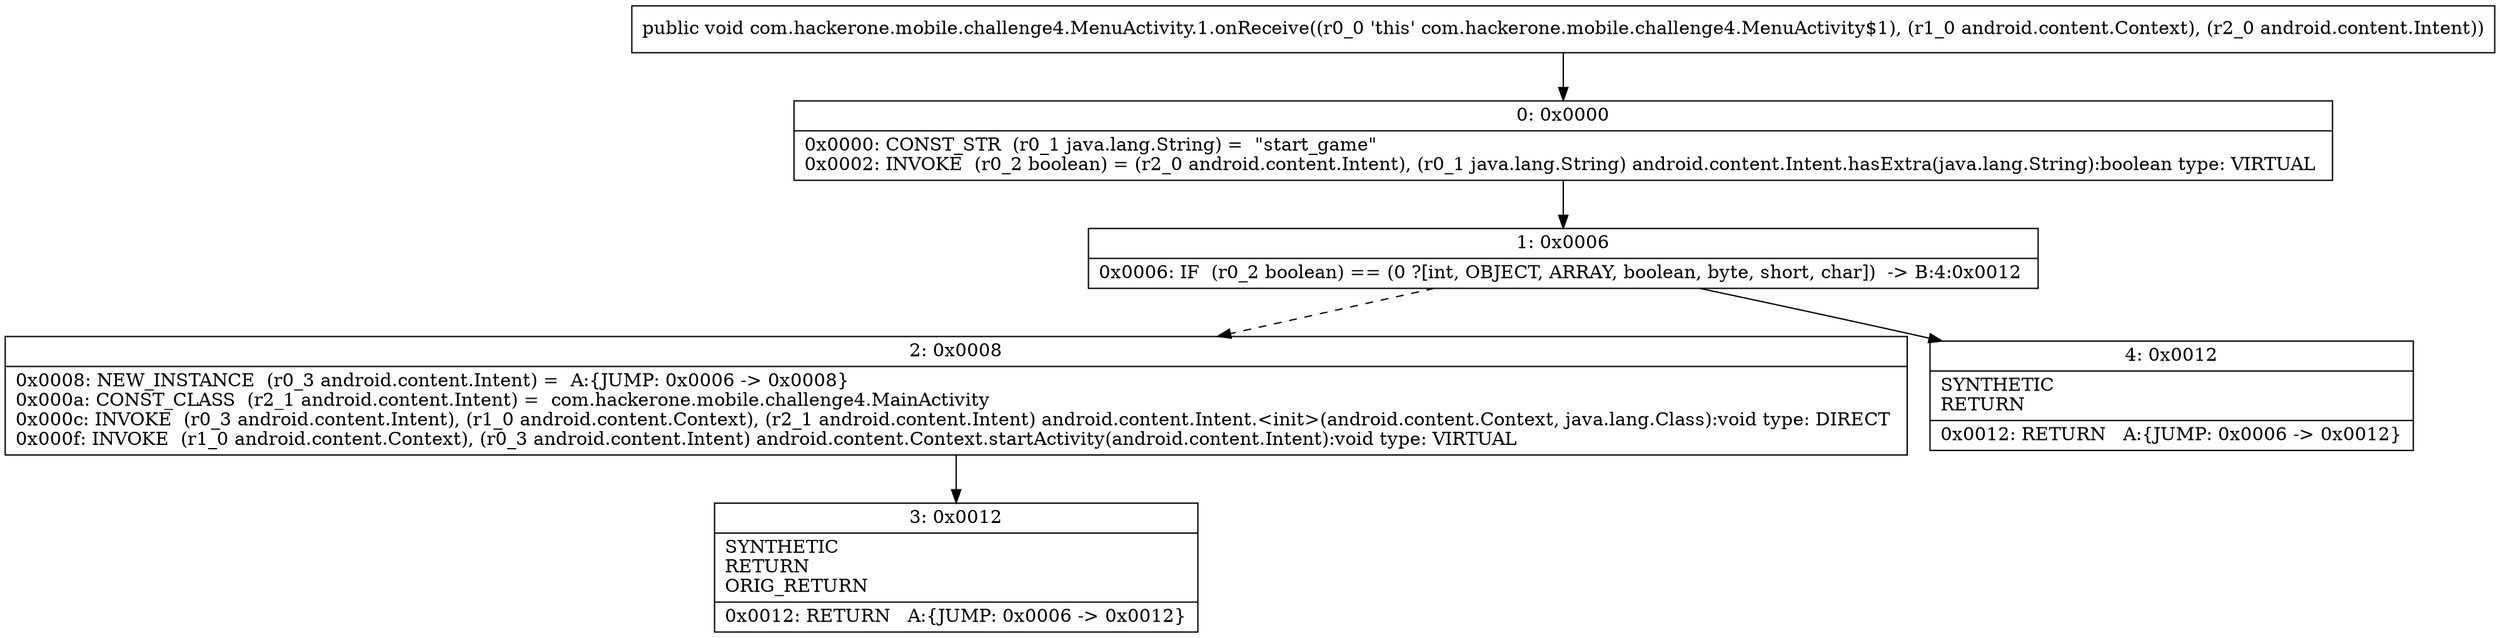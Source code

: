 digraph "CFG forcom.hackerone.mobile.challenge4.MenuActivity.1.onReceive(Landroid\/content\/Context;Landroid\/content\/Intent;)V" {
Node_0 [shape=record,label="{0\:\ 0x0000|0x0000: CONST_STR  (r0_1 java.lang.String) =  \"start_game\" \l0x0002: INVOKE  (r0_2 boolean) = (r2_0 android.content.Intent), (r0_1 java.lang.String) android.content.Intent.hasExtra(java.lang.String):boolean type: VIRTUAL \l}"];
Node_1 [shape=record,label="{1\:\ 0x0006|0x0006: IF  (r0_2 boolean) == (0 ?[int, OBJECT, ARRAY, boolean, byte, short, char])  \-\> B:4:0x0012 \l}"];
Node_2 [shape=record,label="{2\:\ 0x0008|0x0008: NEW_INSTANCE  (r0_3 android.content.Intent) =  A:\{JUMP: 0x0006 \-\> 0x0008\}\l0x000a: CONST_CLASS  (r2_1 android.content.Intent) =  com.hackerone.mobile.challenge4.MainActivity \l0x000c: INVOKE  (r0_3 android.content.Intent), (r1_0 android.content.Context), (r2_1 android.content.Intent) android.content.Intent.\<init\>(android.content.Context, java.lang.Class):void type: DIRECT \l0x000f: INVOKE  (r1_0 android.content.Context), (r0_3 android.content.Intent) android.content.Context.startActivity(android.content.Intent):void type: VIRTUAL \l}"];
Node_3 [shape=record,label="{3\:\ 0x0012|SYNTHETIC\lRETURN\lORIG_RETURN\l|0x0012: RETURN   A:\{JUMP: 0x0006 \-\> 0x0012\}\l}"];
Node_4 [shape=record,label="{4\:\ 0x0012|SYNTHETIC\lRETURN\l|0x0012: RETURN   A:\{JUMP: 0x0006 \-\> 0x0012\}\l}"];
MethodNode[shape=record,label="{public void com.hackerone.mobile.challenge4.MenuActivity.1.onReceive((r0_0 'this' com.hackerone.mobile.challenge4.MenuActivity$1), (r1_0 android.content.Context), (r2_0 android.content.Intent)) }"];
MethodNode -> Node_0;
Node_0 -> Node_1;
Node_1 -> Node_2[style=dashed];
Node_1 -> Node_4;
Node_2 -> Node_3;
}

